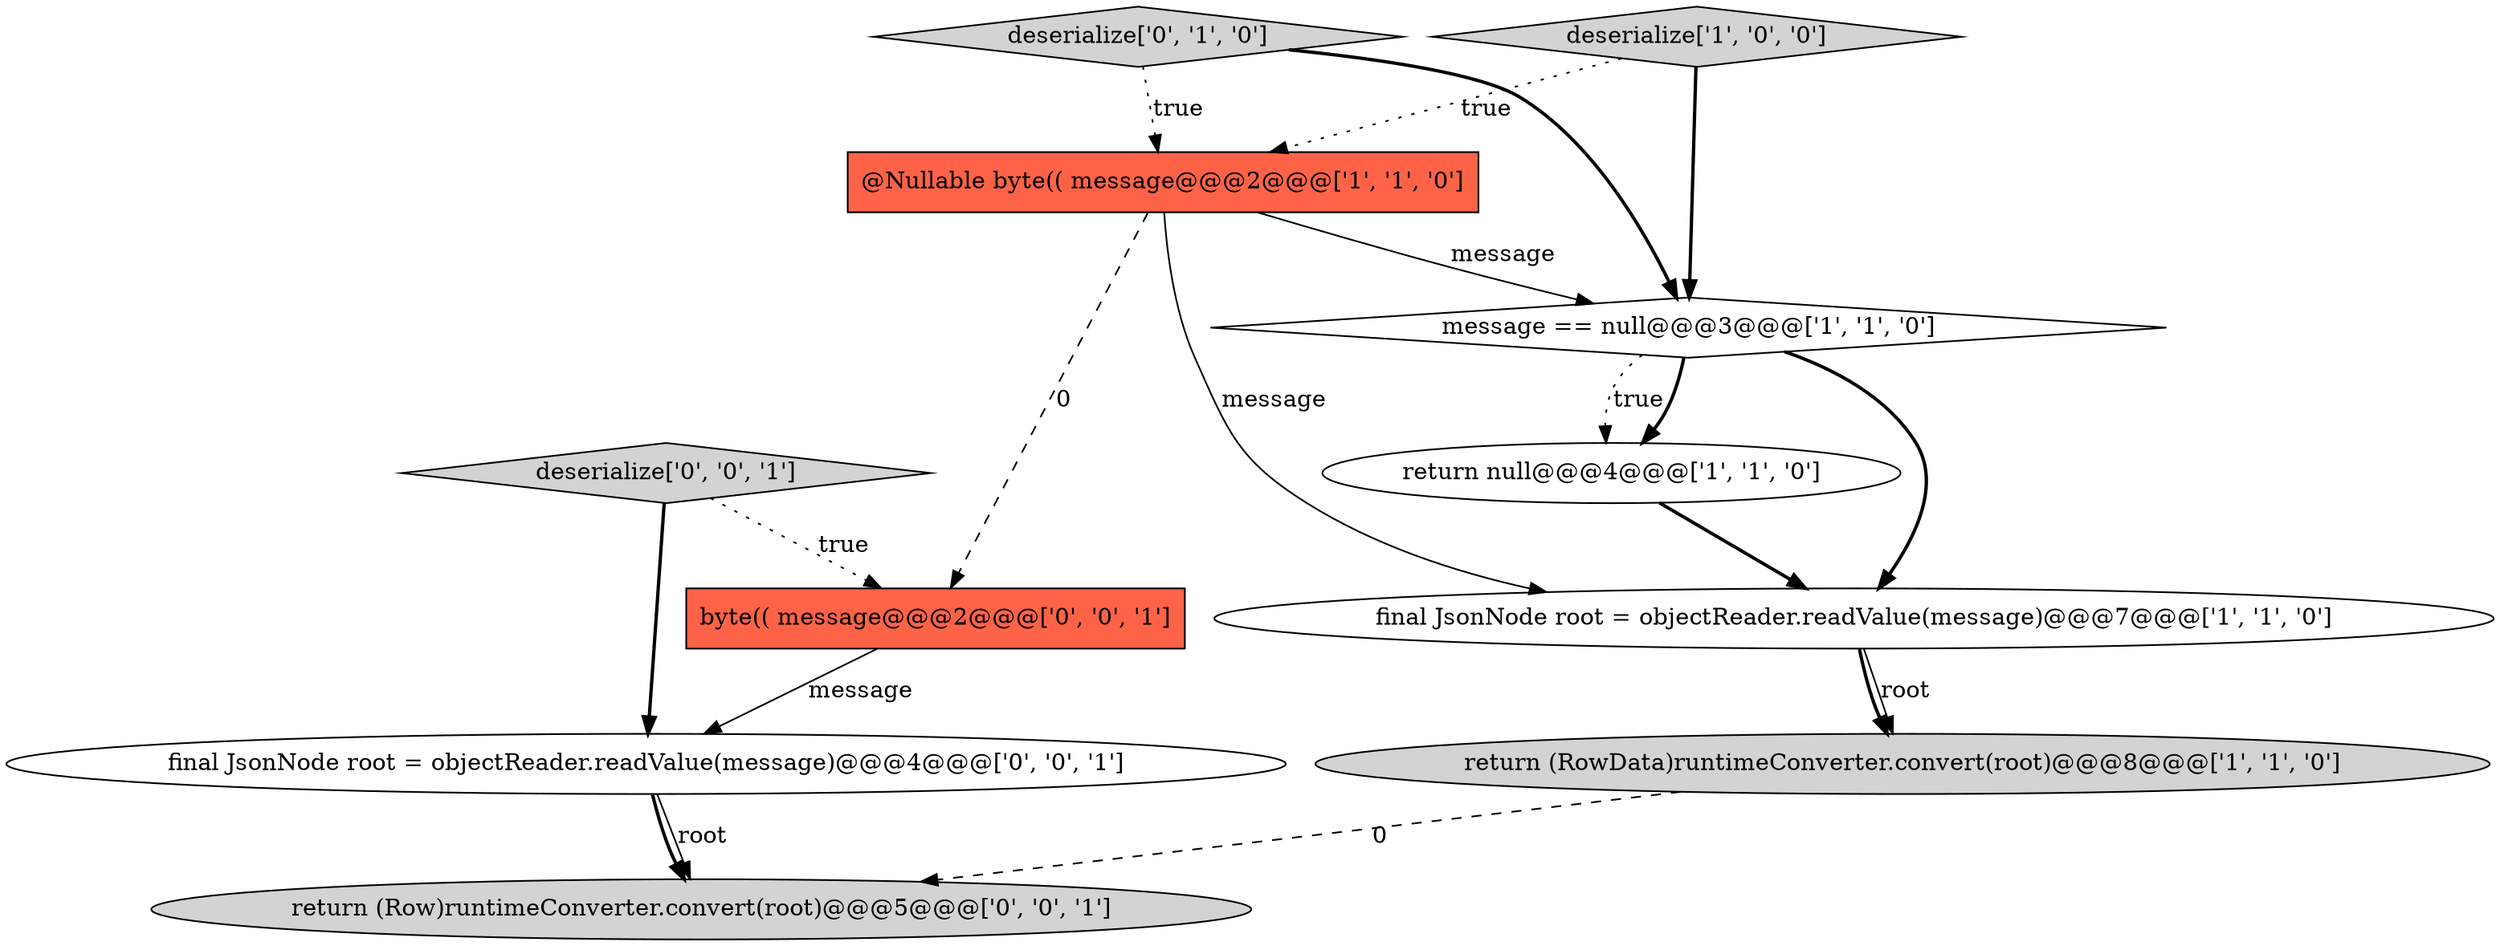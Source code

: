 digraph {
0 [style = filled, label = "@Nullable byte(( message@@@2@@@['1', '1', '0']", fillcolor = tomato, shape = box image = "AAA0AAABBB1BBB"];
6 [style = filled, label = "deserialize['0', '1', '0']", fillcolor = lightgray, shape = diamond image = "AAA0AAABBB2BBB"];
7 [style = filled, label = "final JsonNode root = objectReader.readValue(message)@@@4@@@['0', '0', '1']", fillcolor = white, shape = ellipse image = "AAA0AAABBB3BBB"];
2 [style = filled, label = "return null@@@4@@@['1', '1', '0']", fillcolor = white, shape = ellipse image = "AAA0AAABBB1BBB"];
3 [style = filled, label = "message == null@@@3@@@['1', '1', '0']", fillcolor = white, shape = diamond image = "AAA0AAABBB1BBB"];
8 [style = filled, label = "return (Row)runtimeConverter.convert(root)@@@5@@@['0', '0', '1']", fillcolor = lightgray, shape = ellipse image = "AAA0AAABBB3BBB"];
10 [style = filled, label = "deserialize['0', '0', '1']", fillcolor = lightgray, shape = diamond image = "AAA0AAABBB3BBB"];
9 [style = filled, label = "byte(( message@@@2@@@['0', '0', '1']", fillcolor = tomato, shape = box image = "AAA0AAABBB3BBB"];
5 [style = filled, label = "return (RowData)runtimeConverter.convert(root)@@@8@@@['1', '1', '0']", fillcolor = lightgray, shape = ellipse image = "AAA0AAABBB1BBB"];
4 [style = filled, label = "deserialize['1', '0', '0']", fillcolor = lightgray, shape = diamond image = "AAA0AAABBB1BBB"];
1 [style = filled, label = "final JsonNode root = objectReader.readValue(message)@@@7@@@['1', '1', '0']", fillcolor = white, shape = ellipse image = "AAA0AAABBB1BBB"];
0->3 [style = solid, label="message"];
0->1 [style = solid, label="message"];
5->8 [style = dashed, label="0"];
10->7 [style = bold, label=""];
1->5 [style = bold, label=""];
1->5 [style = solid, label="root"];
7->8 [style = bold, label=""];
7->8 [style = solid, label="root"];
0->9 [style = dashed, label="0"];
3->2 [style = dotted, label="true"];
9->7 [style = solid, label="message"];
4->0 [style = dotted, label="true"];
10->9 [style = dotted, label="true"];
3->2 [style = bold, label=""];
2->1 [style = bold, label=""];
4->3 [style = bold, label=""];
3->1 [style = bold, label=""];
6->3 [style = bold, label=""];
6->0 [style = dotted, label="true"];
}
